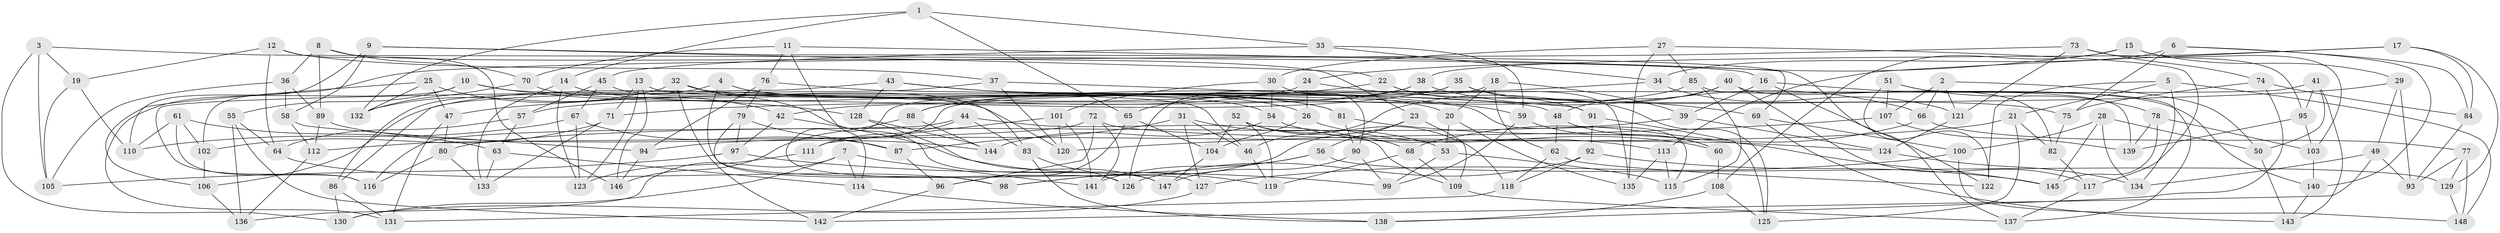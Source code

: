 // coarse degree distribution, {6: 0.5161290322580645, 4: 0.3978494623655914, 5: 0.07526881720430108, 3: 0.010752688172043012}
// Generated by graph-tools (version 1.1) at 2025/52/02/27/25 19:52:31]
// undirected, 148 vertices, 296 edges
graph export_dot {
graph [start="1"]
  node [color=gray90,style=filled];
  1;
  2;
  3;
  4;
  5;
  6;
  7;
  8;
  9;
  10;
  11;
  12;
  13;
  14;
  15;
  16;
  17;
  18;
  19;
  20;
  21;
  22;
  23;
  24;
  25;
  26;
  27;
  28;
  29;
  30;
  31;
  32;
  33;
  34;
  35;
  36;
  37;
  38;
  39;
  40;
  41;
  42;
  43;
  44;
  45;
  46;
  47;
  48;
  49;
  50;
  51;
  52;
  53;
  54;
  55;
  56;
  57;
  58;
  59;
  60;
  61;
  62;
  63;
  64;
  65;
  66;
  67;
  68;
  69;
  70;
  71;
  72;
  73;
  74;
  75;
  76;
  77;
  78;
  79;
  80;
  81;
  82;
  83;
  84;
  85;
  86;
  87;
  88;
  89;
  90;
  91;
  92;
  93;
  94;
  95;
  96;
  97;
  98;
  99;
  100;
  101;
  102;
  103;
  104;
  105;
  106;
  107;
  108;
  109;
  110;
  111;
  112;
  113;
  114;
  115;
  116;
  117;
  118;
  119;
  120;
  121;
  122;
  123;
  124;
  125;
  126;
  127;
  128;
  129;
  130;
  131;
  132;
  133;
  134;
  135;
  136;
  137;
  138;
  139;
  140;
  141;
  142;
  143;
  144;
  145;
  146;
  147;
  148;
  1 -- 14;
  1 -- 65;
  1 -- 132;
  1 -- 33;
  2 -- 107;
  2 -- 50;
  2 -- 121;
  2 -- 66;
  3 -- 19;
  3 -- 105;
  3 -- 16;
  3 -- 130;
  4 -- 86;
  4 -- 20;
  4 -- 54;
  4 -- 126;
  5 -- 21;
  5 -- 122;
  5 -- 134;
  5 -- 148;
  6 -- 75;
  6 -- 34;
  6 -- 140;
  6 -- 84;
  7 -- 141;
  7 -- 114;
  7 -- 130;
  7 -- 136;
  8 -- 36;
  8 -- 23;
  8 -- 89;
  8 -- 70;
  9 -- 110;
  9 -- 22;
  9 -- 58;
  9 -- 69;
  10 -- 131;
  10 -- 48;
  10 -- 55;
  10 -- 128;
  11 -- 137;
  11 -- 114;
  11 -- 70;
  11 -- 76;
  12 -- 37;
  12 -- 146;
  12 -- 19;
  12 -- 64;
  13 -- 146;
  13 -- 123;
  13 -- 46;
  13 -- 71;
  14 -- 26;
  14 -- 133;
  14 -- 123;
  15 -- 108;
  15 -- 103;
  15 -- 24;
  15 -- 29;
  16 -- 122;
  16 -- 39;
  16 -- 140;
  17 -- 113;
  17 -- 84;
  17 -- 129;
  17 -- 38;
  18 -- 127;
  18 -- 62;
  18 -- 20;
  18 -- 39;
  19 -- 110;
  19 -- 105;
  20 -- 53;
  20 -- 135;
  21 -- 125;
  21 -- 82;
  21 -- 94;
  22 -- 91;
  22 -- 135;
  22 -- 47;
  23 -- 56;
  23 -- 109;
  23 -- 98;
  24 -- 69;
  24 -- 26;
  24 -- 106;
  25 -- 47;
  25 -- 132;
  25 -- 106;
  25 -- 42;
  26 -- 60;
  26 -- 104;
  27 -- 30;
  27 -- 135;
  27 -- 117;
  27 -- 85;
  28 -- 134;
  28 -- 100;
  28 -- 50;
  28 -- 145;
  29 -- 93;
  29 -- 49;
  29 -- 71;
  30 -- 54;
  30 -- 101;
  30 -- 90;
  31 -- 127;
  31 -- 46;
  31 -- 53;
  31 -- 87;
  32 -- 147;
  32 -- 132;
  32 -- 142;
  32 -- 81;
  33 -- 45;
  33 -- 34;
  33 -- 59;
  34 -- 88;
  34 -- 121;
  35 -- 125;
  35 -- 75;
  35 -- 126;
  35 -- 57;
  36 -- 105;
  36 -- 89;
  36 -- 58;
  37 -- 86;
  37 -- 120;
  37 -- 91;
  38 -- 65;
  38 -- 66;
  38 -- 42;
  39 -- 124;
  39 -- 80;
  40 -- 117;
  40 -- 82;
  40 -- 48;
  40 -- 46;
  41 -- 50;
  41 -- 95;
  41 -- 111;
  41 -- 143;
  42 -- 97;
  42 -- 119;
  43 -- 128;
  43 -- 116;
  43 -- 59;
  43 -- 81;
  44 -- 83;
  44 -- 109;
  44 -- 111;
  44 -- 116;
  45 -- 83;
  45 -- 67;
  45 -- 57;
  46 -- 119;
  47 -- 80;
  47 -- 131;
  48 -- 60;
  48 -- 62;
  49 -- 134;
  49 -- 142;
  49 -- 93;
  50 -- 143;
  51 -- 137;
  51 -- 122;
  51 -- 78;
  51 -- 107;
  52 -- 104;
  52 -- 119;
  52 -- 118;
  52 -- 68;
  53 -- 115;
  53 -- 99;
  54 -- 144;
  54 -- 113;
  55 -- 64;
  55 -- 142;
  55 -- 136;
  56 -- 129;
  56 -- 98;
  56 -- 141;
  57 -- 63;
  57 -- 64;
  58 -- 94;
  58 -- 112;
  59 -- 60;
  59 -- 99;
  60 -- 108;
  61 -- 102;
  61 -- 110;
  61 -- 63;
  61 -- 116;
  62 -- 118;
  62 -- 122;
  63 -- 114;
  63 -- 133;
  64 -- 98;
  65 -- 96;
  65 -- 104;
  66 -- 68;
  66 -- 77;
  67 -- 110;
  67 -- 87;
  67 -- 123;
  68 -- 119;
  68 -- 109;
  69 -- 143;
  69 -- 100;
  70 -- 132;
  70 -- 120;
  71 -- 102;
  71 -- 133;
  72 -- 124;
  72 -- 96;
  72 -- 112;
  72 -- 141;
  73 -- 121;
  73 -- 102;
  73 -- 95;
  73 -- 74;
  74 -- 84;
  74 -- 138;
  74 -- 75;
  75 -- 82;
  76 -- 115;
  76 -- 94;
  76 -- 79;
  77 -- 93;
  77 -- 148;
  77 -- 129;
  78 -- 145;
  78 -- 103;
  78 -- 139;
  79 -- 87;
  79 -- 97;
  79 -- 98;
  80 -- 116;
  80 -- 133;
  81 -- 90;
  81 -- 145;
  82 -- 117;
  83 -- 126;
  83 -- 138;
  84 -- 93;
  85 -- 139;
  85 -- 88;
  85 -- 115;
  86 -- 131;
  86 -- 130;
  87 -- 96;
  88 -- 146;
  88 -- 144;
  89 -- 112;
  89 -- 144;
  90 -- 147;
  90 -- 99;
  91 -- 125;
  91 -- 92;
  92 -- 126;
  92 -- 118;
  92 -- 145;
  94 -- 146;
  95 -- 103;
  95 -- 139;
  96 -- 142;
  97 -- 105;
  97 -- 99;
  100 -- 127;
  100 -- 148;
  101 -- 120;
  101 -- 141;
  101 -- 111;
  102 -- 106;
  103 -- 140;
  104 -- 147;
  106 -- 136;
  107 -- 120;
  107 -- 139;
  108 -- 138;
  108 -- 125;
  109 -- 137;
  111 -- 123;
  112 -- 136;
  113 -- 115;
  113 -- 135;
  114 -- 138;
  117 -- 137;
  118 -- 131;
  121 -- 124;
  124 -- 134;
  127 -- 130;
  128 -- 144;
  128 -- 147;
  129 -- 148;
  140 -- 143;
}
